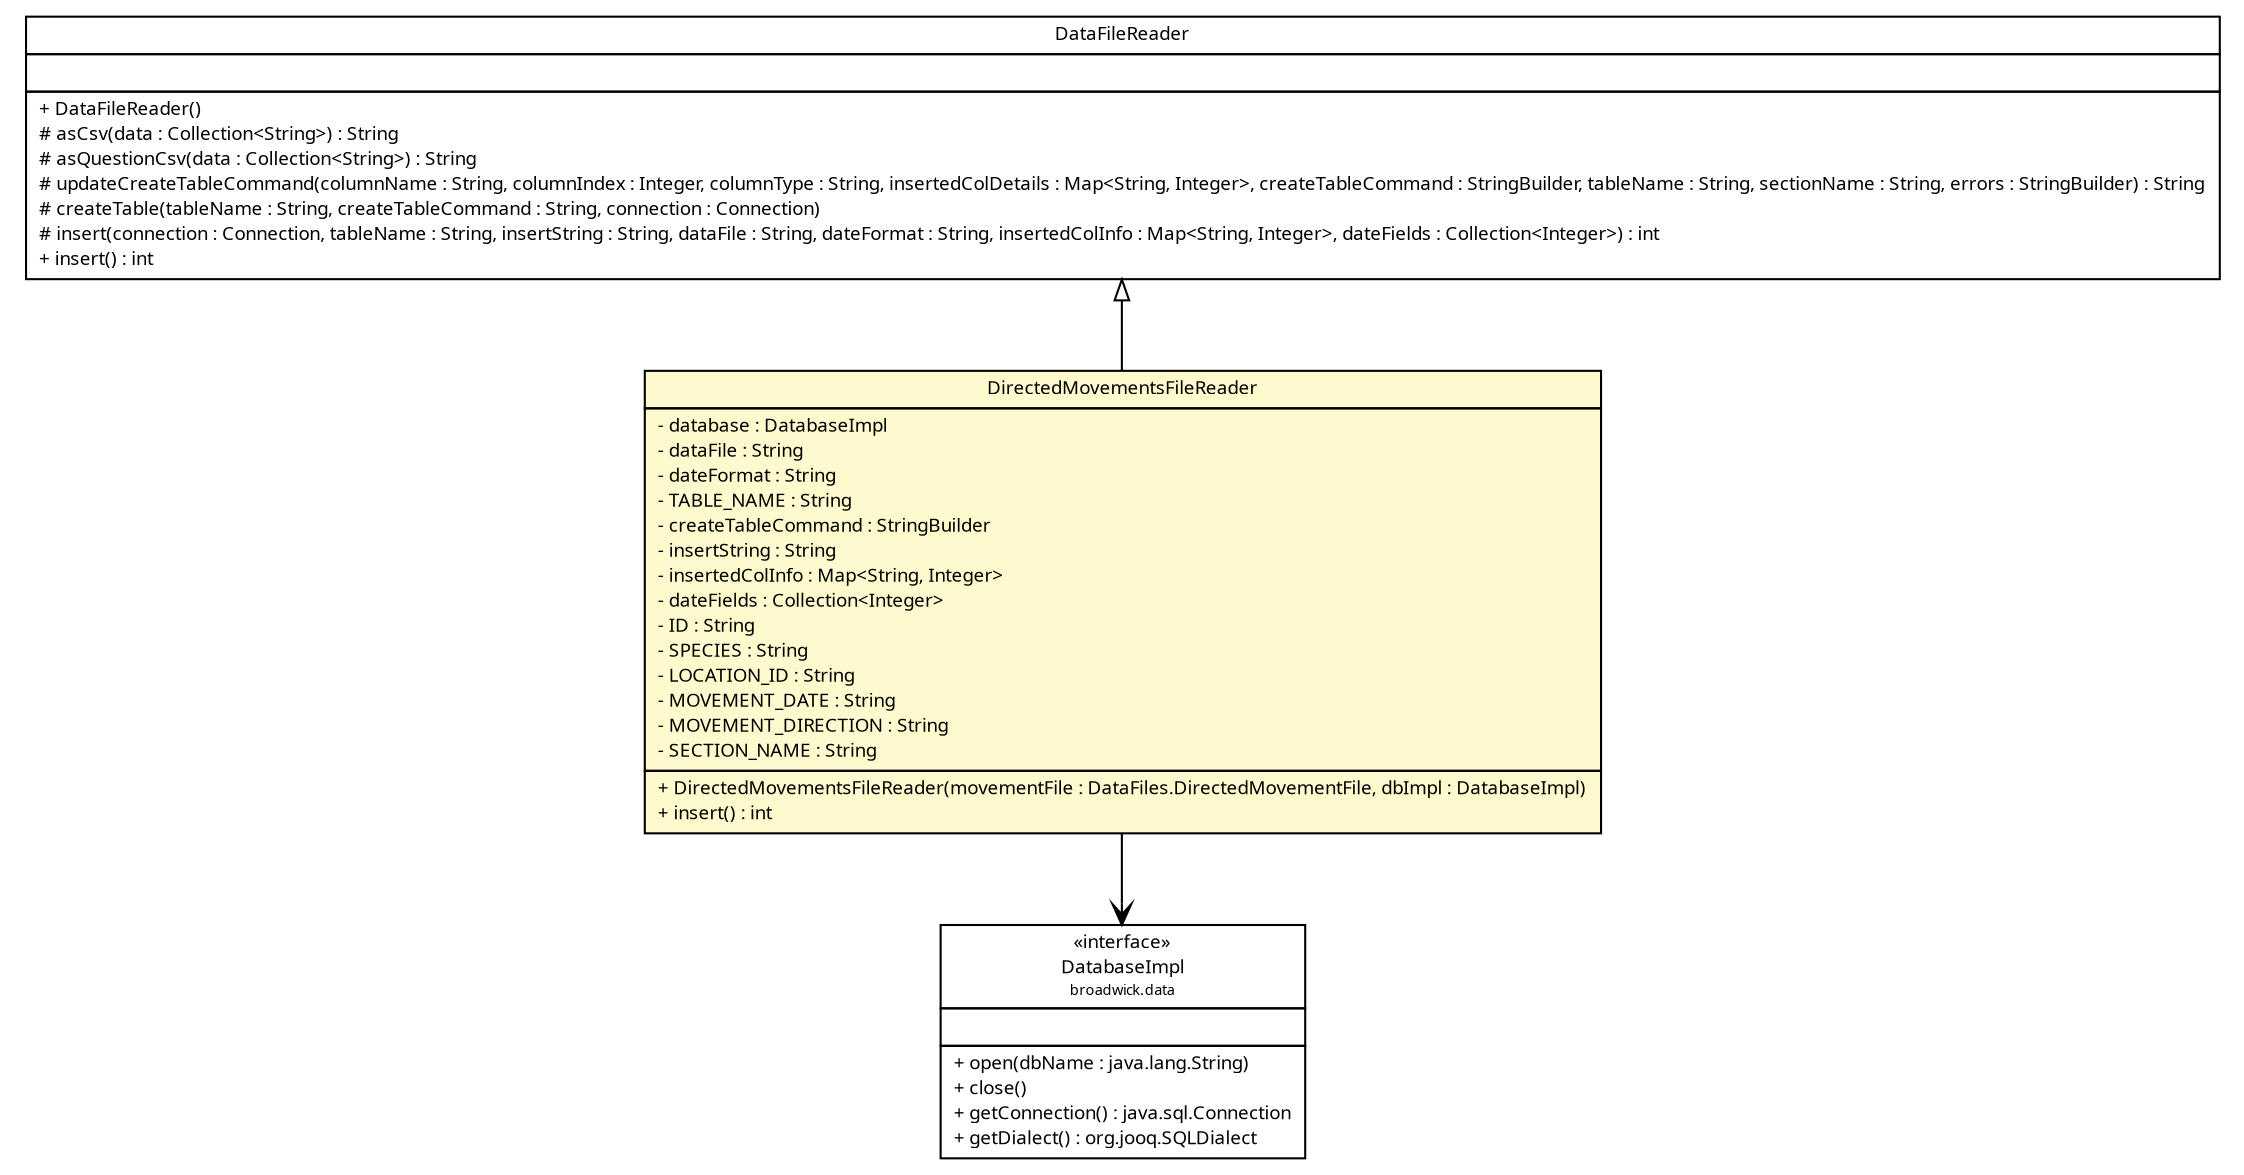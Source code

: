 #!/usr/local/bin/dot
#
# Class diagram 
# Generated by UMLGraph version R5_6 (http://www.umlgraph.org/)
#

digraph G {
	edge [fontname="Trebuchet MS",fontsize=10,labelfontname="Trebuchet MS",labelfontsize=10];
	node [fontname="Trebuchet MS",fontsize=10,shape=plaintext];
	nodesep=0.25;
	ranksep=0.5;
	// broadwick.data.DatabaseImpl
	c11258 [label=<<table title="broadwick.data.DatabaseImpl" border="0" cellborder="1" cellspacing="0" cellpadding="2" port="p" href="../DatabaseImpl.html">
		<tr><td><table border="0" cellspacing="0" cellpadding="1">
<tr><td align="center" balign="center"> &#171;interface&#187; </td></tr>
<tr><td align="center" balign="center"><font face="Trebuchet MS"> DatabaseImpl </font></td></tr>
<tr><td align="center" balign="center"><font face="Trebuchet MS" point-size="7.0"> broadwick.data </font></td></tr>
		</table></td></tr>
		<tr><td><table border="0" cellspacing="0" cellpadding="1">
<tr><td align="left" balign="left">  </td></tr>
		</table></td></tr>
		<tr><td><table border="0" cellspacing="0" cellpadding="1">
<tr><td align="left" balign="left"><font face="Trebuchet MS" point-size="9.0"> + open(dbName : java.lang.String) </font></td></tr>
<tr><td align="left" balign="left"><font face="Trebuchet MS" point-size="9.0"> + close() </font></td></tr>
<tr><td align="left" balign="left"><font face="Trebuchet MS" point-size="9.0"> + getConnection() : java.sql.Connection </font></td></tr>
<tr><td align="left" balign="left"><font face="Trebuchet MS" point-size="9.0"> + getDialect() : org.jooq.SQLDialect </font></td></tr>
		</table></td></tr>
		</table>>, URL="../DatabaseImpl.html", fontname="Trebuchet MS", fontcolor="black", fontsize=9.0];
	// broadwick.data.readers.DirectedMovementsFileReader
	c11264 [label=<<table title="broadwick.data.readers.DirectedMovementsFileReader" border="0" cellborder="1" cellspacing="0" cellpadding="2" port="p" bgcolor="lemonChiffon" href="./DirectedMovementsFileReader.html">
		<tr><td><table border="0" cellspacing="0" cellpadding="1">
<tr><td align="center" balign="center"><font face="Trebuchet MS"> DirectedMovementsFileReader </font></td></tr>
		</table></td></tr>
		<tr><td><table border="0" cellspacing="0" cellpadding="1">
<tr><td align="left" balign="left"> - database : DatabaseImpl </td></tr>
<tr><td align="left" balign="left"> - dataFile : String </td></tr>
<tr><td align="left" balign="left"> - dateFormat : String </td></tr>
<tr><td align="left" balign="left"> - TABLE_NAME : String </td></tr>
<tr><td align="left" balign="left"> - createTableCommand : StringBuilder </td></tr>
<tr><td align="left" balign="left"> - insertString : String </td></tr>
<tr><td align="left" balign="left"> - insertedColInfo : Map&lt;String, Integer&gt; </td></tr>
<tr><td align="left" balign="left"> - dateFields : Collection&lt;Integer&gt; </td></tr>
<tr><td align="left" balign="left"> - ID : String </td></tr>
<tr><td align="left" balign="left"> - SPECIES : String </td></tr>
<tr><td align="left" balign="left"> - LOCATION_ID : String </td></tr>
<tr><td align="left" balign="left"> - MOVEMENT_DATE : String </td></tr>
<tr><td align="left" balign="left"> - MOVEMENT_DIRECTION : String </td></tr>
<tr><td align="left" balign="left"> - SECTION_NAME : String </td></tr>
		</table></td></tr>
		<tr><td><table border="0" cellspacing="0" cellpadding="1">
<tr><td align="left" balign="left"> + DirectedMovementsFileReader(movementFile : DataFiles.DirectedMovementFile, dbImpl : DatabaseImpl) </td></tr>
<tr><td align="left" balign="left"> + insert() : int </td></tr>
		</table></td></tr>
		</table>>, URL="./DirectedMovementsFileReader.html", fontname="Trebuchet MS", fontcolor="black", fontsize=9.0];
	// broadwick.data.readers.DataFileReader
	c11265 [label=<<table title="broadwick.data.readers.DataFileReader" border="0" cellborder="1" cellspacing="0" cellpadding="2" port="p" href="./DataFileReader.html">
		<tr><td><table border="0" cellspacing="0" cellpadding="1">
<tr><td align="center" balign="center"><font face="Trebuchet MS"> DataFileReader </font></td></tr>
		</table></td></tr>
		<tr><td><table border="0" cellspacing="0" cellpadding="1">
<tr><td align="left" balign="left">  </td></tr>
		</table></td></tr>
		<tr><td><table border="0" cellspacing="0" cellpadding="1">
<tr><td align="left" balign="left"> + DataFileReader() </td></tr>
<tr><td align="left" balign="left"> # asCsv(data : Collection&lt;String&gt;) : String </td></tr>
<tr><td align="left" balign="left"> # asQuestionCsv(data : Collection&lt;String&gt;) : String </td></tr>
<tr><td align="left" balign="left"> # updateCreateTableCommand(columnName : String, columnIndex : Integer, columnType : String, insertedColDetails : Map&lt;String, Integer&gt;, createTableCommand : StringBuilder, tableName : String, sectionName : String, errors : StringBuilder) : String </td></tr>
<tr><td align="left" balign="left"> # createTable(tableName : String, createTableCommand : String, connection : Connection) </td></tr>
<tr><td align="left" balign="left"> # insert(connection : Connection, tableName : String, insertString : String, dataFile : String, dateFormat : String, insertedColInfo : Map&lt;String, Integer&gt;, dateFields : Collection&lt;Integer&gt;) : int </td></tr>
<tr><td align="left" balign="left"><font face="Trebuchet MS" point-size="9.0"> + insert() : int </font></td></tr>
		</table></td></tr>
		</table>>, URL="./DataFileReader.html", fontname="Trebuchet MS", fontcolor="black", fontsize=9.0];
	//broadwick.data.readers.DirectedMovementsFileReader extends broadwick.data.readers.DataFileReader
	c11265:p -> c11264:p [dir=back,arrowtail=empty];
	// broadwick.data.readers.DirectedMovementsFileReader NAVASSOC broadwick.data.DatabaseImpl
	c11264:p -> c11258:p [taillabel="", label="", headlabel="", fontname="Trebuchet MS", fontcolor="black", fontsize=10.0, color="black", arrowhead=open];
}

